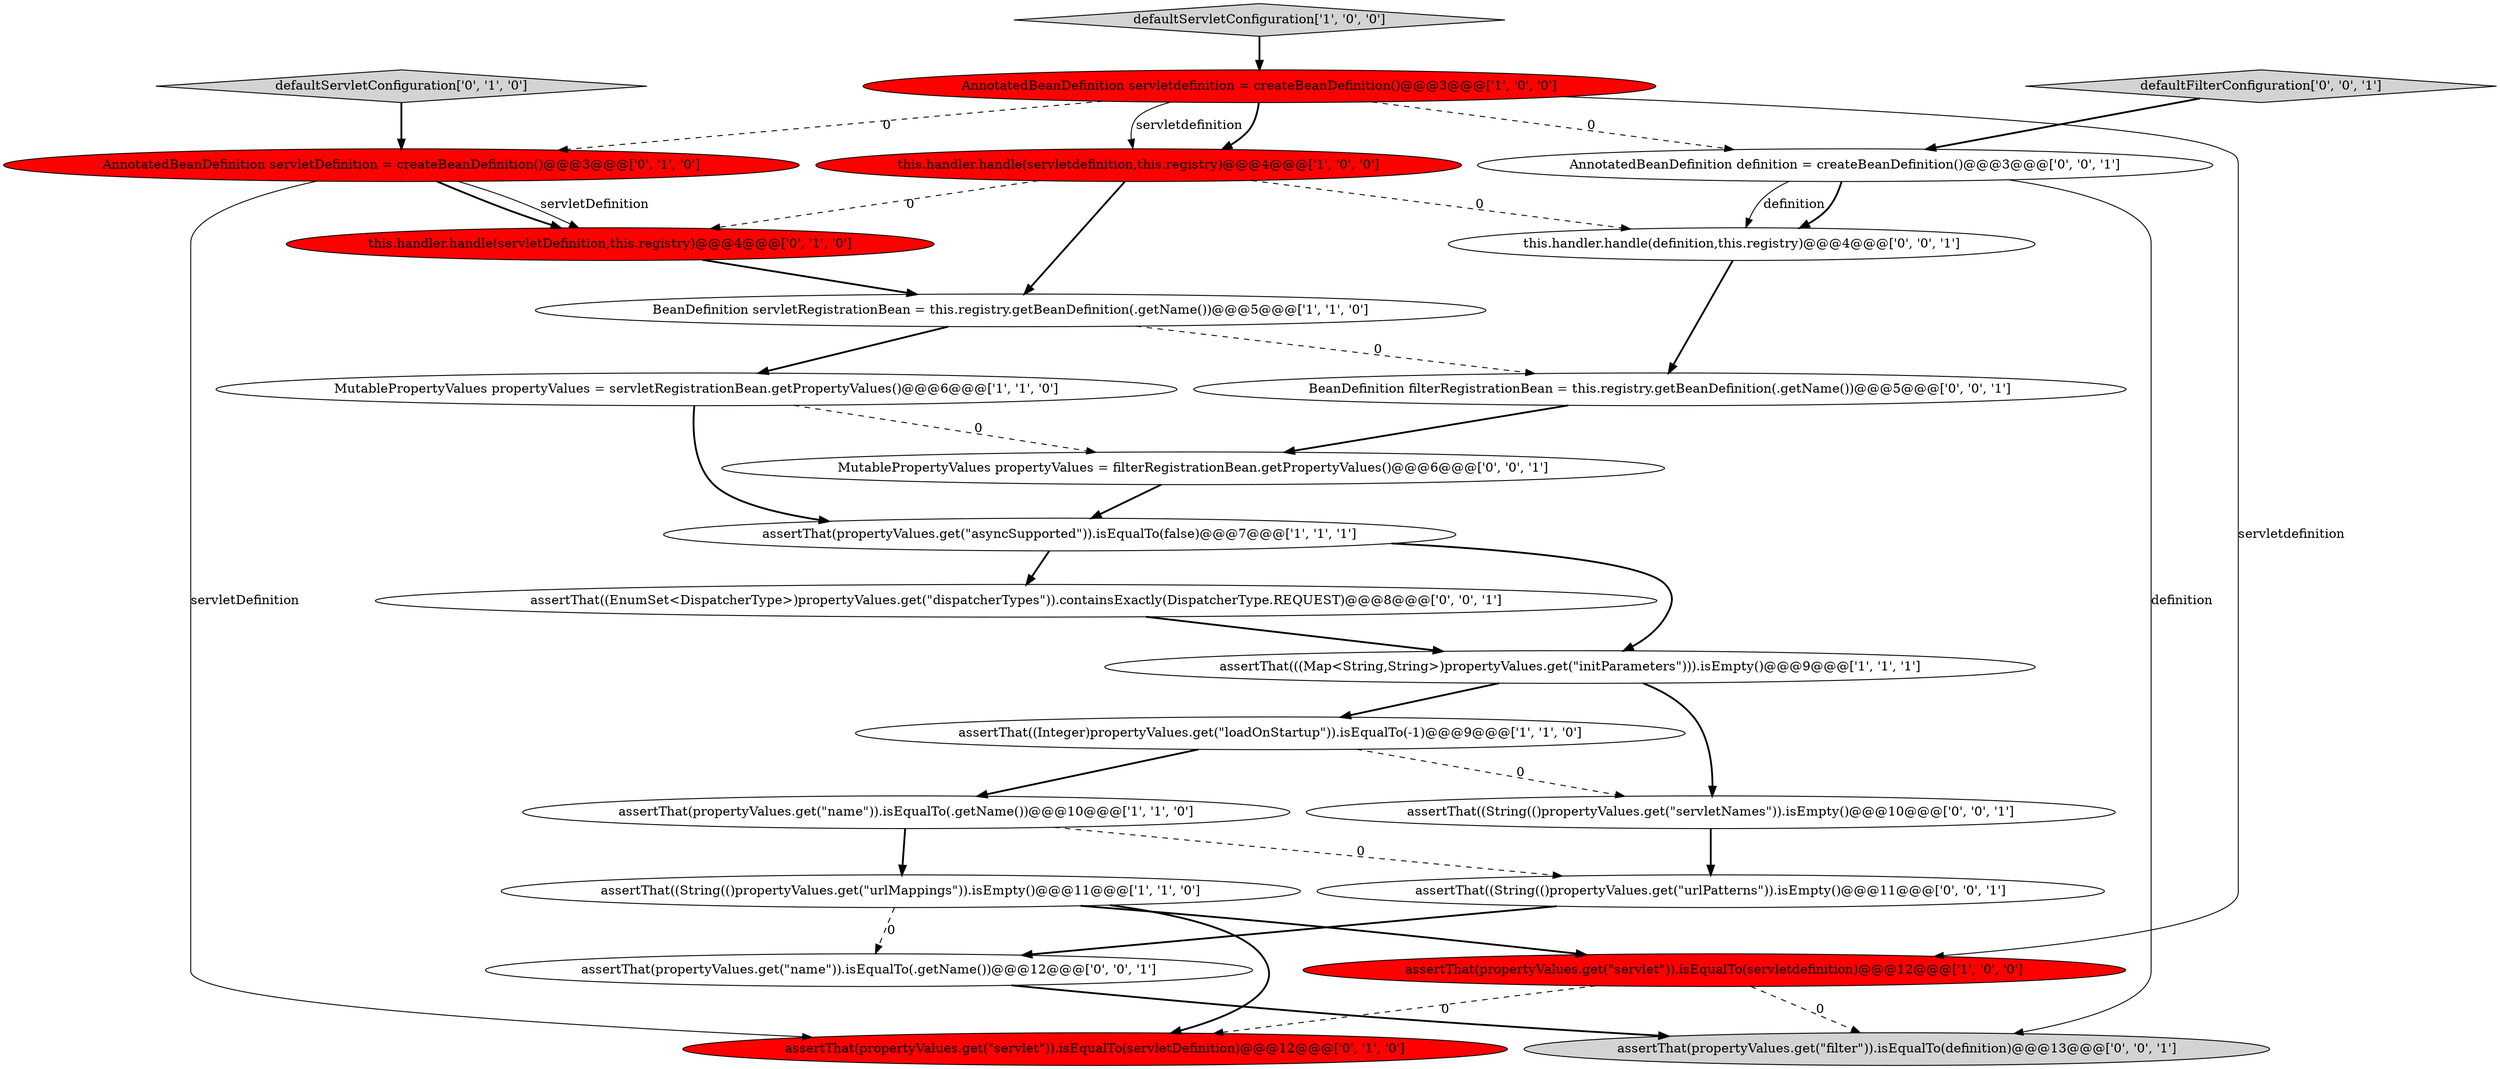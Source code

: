 digraph {
10 [style = filled, label = "assertThat(propertyValues.get(\"name\")).isEqualTo(.getName())@@@10@@@['1', '1', '0']", fillcolor = white, shape = ellipse image = "AAA0AAABBB1BBB"];
7 [style = filled, label = "assertThat(((Map<String,String>)propertyValues.get(\"initParameters\"))).isEmpty()@@@9@@@['1', '1', '1']", fillcolor = white, shape = ellipse image = "AAA0AAABBB1BBB"];
15 [style = filled, label = "assertThat((String(()propertyValues.get(\"urlPatterns\")).isEmpty()@@@11@@@['0', '0', '1']", fillcolor = white, shape = ellipse image = "AAA0AAABBB3BBB"];
8 [style = filled, label = "assertThat(propertyValues.get(\"servlet\")).isEqualTo(servletdefinition)@@@12@@@['1', '0', '0']", fillcolor = red, shape = ellipse image = "AAA1AAABBB1BBB"];
13 [style = filled, label = "assertThat(propertyValues.get(\"servlet\")).isEqualTo(servletDefinition)@@@12@@@['0', '1', '0']", fillcolor = red, shape = ellipse image = "AAA1AAABBB2BBB"];
12 [style = filled, label = "AnnotatedBeanDefinition servletDefinition = createBeanDefinition()@@@3@@@['0', '1', '0']", fillcolor = red, shape = ellipse image = "AAA1AAABBB2BBB"];
1 [style = filled, label = "BeanDefinition servletRegistrationBean = this.registry.getBeanDefinition(.getName())@@@5@@@['1', '1', '0']", fillcolor = white, shape = ellipse image = "AAA0AAABBB1BBB"];
5 [style = filled, label = "defaultServletConfiguration['1', '0', '0']", fillcolor = lightgray, shape = diamond image = "AAA0AAABBB1BBB"];
21 [style = filled, label = "AnnotatedBeanDefinition definition = createBeanDefinition()@@@3@@@['0', '0', '1']", fillcolor = white, shape = ellipse image = "AAA0AAABBB3BBB"];
22 [style = filled, label = "BeanDefinition filterRegistrationBean = this.registry.getBeanDefinition(.getName())@@@5@@@['0', '0', '1']", fillcolor = white, shape = ellipse image = "AAA0AAABBB3BBB"];
4 [style = filled, label = "MutablePropertyValues propertyValues = servletRegistrationBean.getPropertyValues()@@@6@@@['1', '1', '0']", fillcolor = white, shape = ellipse image = "AAA0AAABBB1BBB"];
3 [style = filled, label = "assertThat((String(()propertyValues.get(\"urlMappings\")).isEmpty()@@@11@@@['1', '1', '0']", fillcolor = white, shape = ellipse image = "AAA0AAABBB1BBB"];
6 [style = filled, label = "assertThat((Integer)propertyValues.get(\"loadOnStartup\")).isEqualTo(-1)@@@9@@@['1', '1', '0']", fillcolor = white, shape = ellipse image = "AAA0AAABBB1BBB"];
9 [style = filled, label = "AnnotatedBeanDefinition servletdefinition = createBeanDefinition()@@@3@@@['1', '0', '0']", fillcolor = red, shape = ellipse image = "AAA1AAABBB1BBB"];
16 [style = filled, label = "defaultFilterConfiguration['0', '0', '1']", fillcolor = lightgray, shape = diamond image = "AAA0AAABBB3BBB"];
18 [style = filled, label = "assertThat(propertyValues.get(\"name\")).isEqualTo(.getName())@@@12@@@['0', '0', '1']", fillcolor = white, shape = ellipse image = "AAA0AAABBB3BBB"];
2 [style = filled, label = "assertThat(propertyValues.get(\"asyncSupported\")).isEqualTo(false)@@@7@@@['1', '1', '1']", fillcolor = white, shape = ellipse image = "AAA0AAABBB1BBB"];
24 [style = filled, label = "assertThat((String(()propertyValues.get(\"servletNames\")).isEmpty()@@@10@@@['0', '0', '1']", fillcolor = white, shape = ellipse image = "AAA0AAABBB3BBB"];
14 [style = filled, label = "defaultServletConfiguration['0', '1', '0']", fillcolor = lightgray, shape = diamond image = "AAA0AAABBB2BBB"];
19 [style = filled, label = "assertThat((EnumSet<DispatcherType>)propertyValues.get(\"dispatcherTypes\")).containsExactly(DispatcherType.REQUEST)@@@8@@@['0', '0', '1']", fillcolor = white, shape = ellipse image = "AAA0AAABBB3BBB"];
20 [style = filled, label = "assertThat(propertyValues.get(\"filter\")).isEqualTo(definition)@@@13@@@['0', '0', '1']", fillcolor = lightgray, shape = ellipse image = "AAA0AAABBB3BBB"];
11 [style = filled, label = "this.handler.handle(servletDefinition,this.registry)@@@4@@@['0', '1', '0']", fillcolor = red, shape = ellipse image = "AAA1AAABBB2BBB"];
17 [style = filled, label = "this.handler.handle(definition,this.registry)@@@4@@@['0', '0', '1']", fillcolor = white, shape = ellipse image = "AAA0AAABBB3BBB"];
23 [style = filled, label = "MutablePropertyValues propertyValues = filterRegistrationBean.getPropertyValues()@@@6@@@['0', '0', '1']", fillcolor = white, shape = ellipse image = "AAA0AAABBB3BBB"];
0 [style = filled, label = "this.handler.handle(servletdefinition,this.registry)@@@4@@@['1', '0', '0']", fillcolor = red, shape = ellipse image = "AAA1AAABBB1BBB"];
10->15 [style = dashed, label="0"];
1->4 [style = bold, label=""];
2->19 [style = bold, label=""];
21->17 [style = solid, label="definition"];
9->0 [style = bold, label=""];
5->9 [style = bold, label=""];
11->1 [style = bold, label=""];
3->18 [style = dashed, label="0"];
12->11 [style = bold, label=""];
8->20 [style = dashed, label="0"];
10->3 [style = bold, label=""];
0->11 [style = dashed, label="0"];
4->2 [style = bold, label=""];
17->22 [style = bold, label=""];
0->17 [style = dashed, label="0"];
22->23 [style = bold, label=""];
15->18 [style = bold, label=""];
1->22 [style = dashed, label="0"];
8->13 [style = dashed, label="0"];
18->20 [style = bold, label=""];
7->24 [style = bold, label=""];
9->21 [style = dashed, label="0"];
6->24 [style = dashed, label="0"];
0->1 [style = bold, label=""];
3->8 [style = bold, label=""];
6->10 [style = bold, label=""];
14->12 [style = bold, label=""];
16->21 [style = bold, label=""];
7->6 [style = bold, label=""];
3->13 [style = bold, label=""];
9->0 [style = solid, label="servletdefinition"];
9->8 [style = solid, label="servletdefinition"];
9->12 [style = dashed, label="0"];
23->2 [style = bold, label=""];
21->20 [style = solid, label="definition"];
2->7 [style = bold, label=""];
4->23 [style = dashed, label="0"];
21->17 [style = bold, label=""];
19->7 [style = bold, label=""];
12->11 [style = solid, label="servletDefinition"];
12->13 [style = solid, label="servletDefinition"];
24->15 [style = bold, label=""];
}
